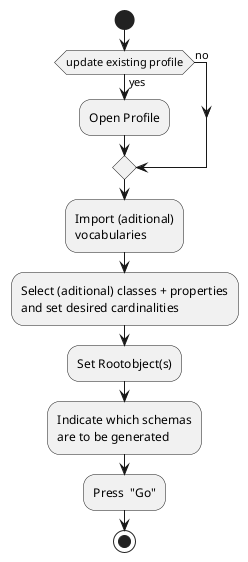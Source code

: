 @startuml profilingProcess

start
if (update existing profile) then (yes)
:Open Profile;   
else (no)
endif 
:Import (aditional) 
vocabularies;
:Select (aditional) classes + properties
and set desired cardinalities;
:Set Rootobject(s); 
:Indicate which schemas 
are to be generated;
:Press  "Go"; 
stop

@enduml